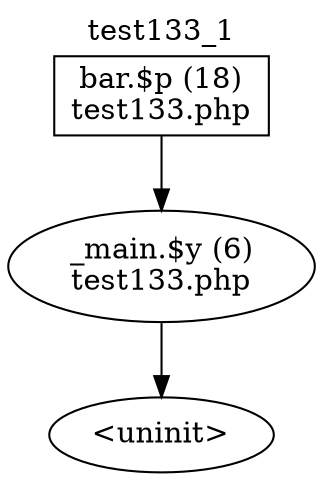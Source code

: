 digraph cfg {
  label="test133_1";
  labelloc=t;
  n1 [shape=box, label="bar.$p (18)\ntest133.php"];
  n2 [shape=ellipse, label="_main.$y (6)\ntest133.php"];
  n3 [shape=ellipse, label="<uninit>"];
  n1 -> n2;
  n2 -> n3;
}
